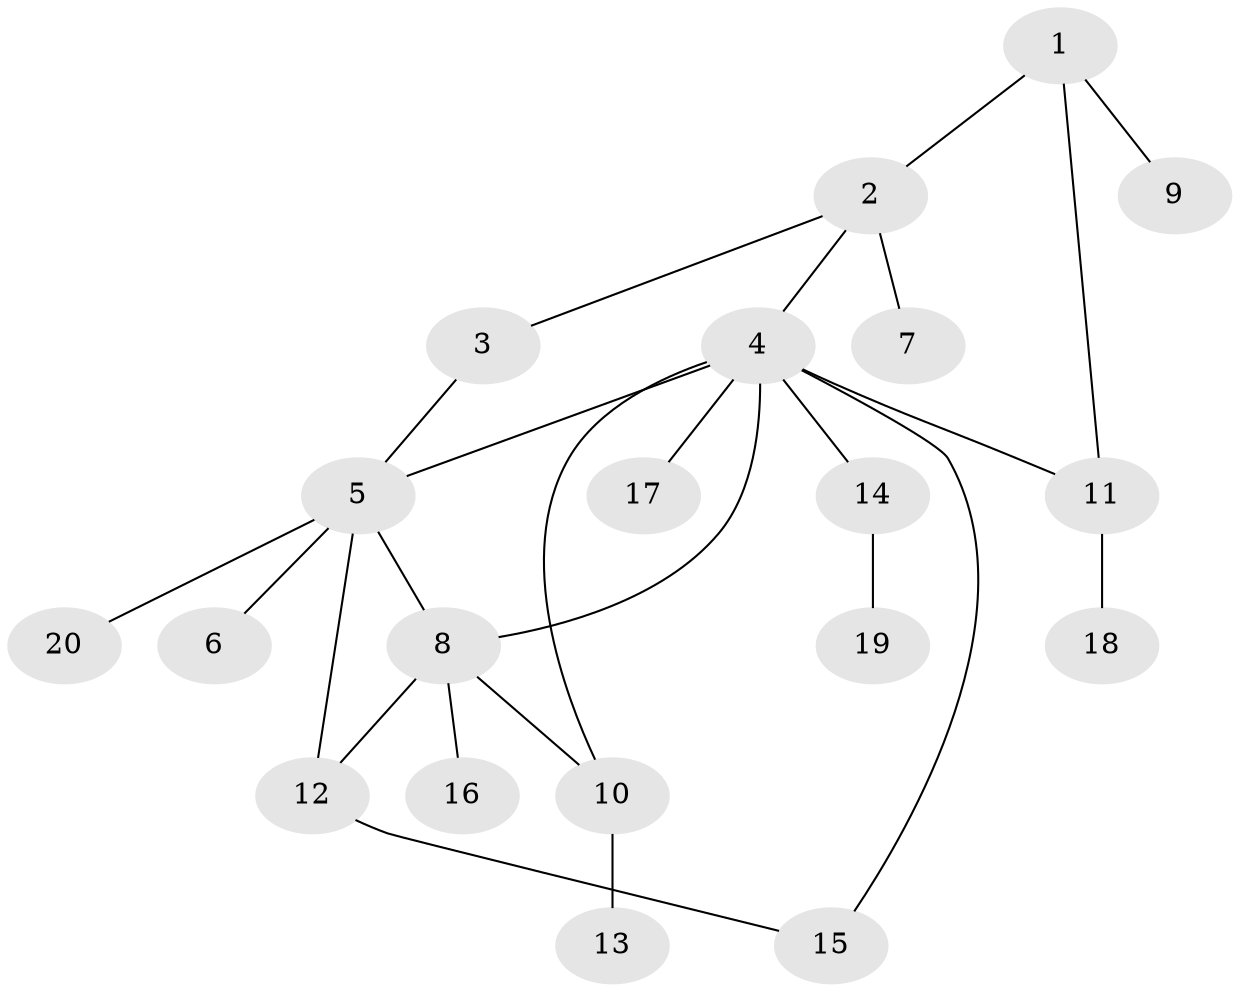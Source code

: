 // Generated by graph-tools (version 1.1) at 2025/46/02/15/25 05:46:28]
// undirected, 20 vertices, 25 edges
graph export_dot {
graph [start="1"]
  node [color=gray90,style=filled];
  1;
  2;
  3;
  4;
  5;
  6;
  7;
  8;
  9;
  10;
  11;
  12;
  13;
  14;
  15;
  16;
  17;
  18;
  19;
  20;
  1 -- 2;
  1 -- 9;
  1 -- 11;
  2 -- 3;
  2 -- 4;
  2 -- 7;
  3 -- 5;
  4 -- 5;
  4 -- 8;
  4 -- 10;
  4 -- 11;
  4 -- 14;
  4 -- 15;
  4 -- 17;
  5 -- 6;
  5 -- 8;
  5 -- 12;
  5 -- 20;
  8 -- 10;
  8 -- 12;
  8 -- 16;
  10 -- 13;
  11 -- 18;
  12 -- 15;
  14 -- 19;
}
